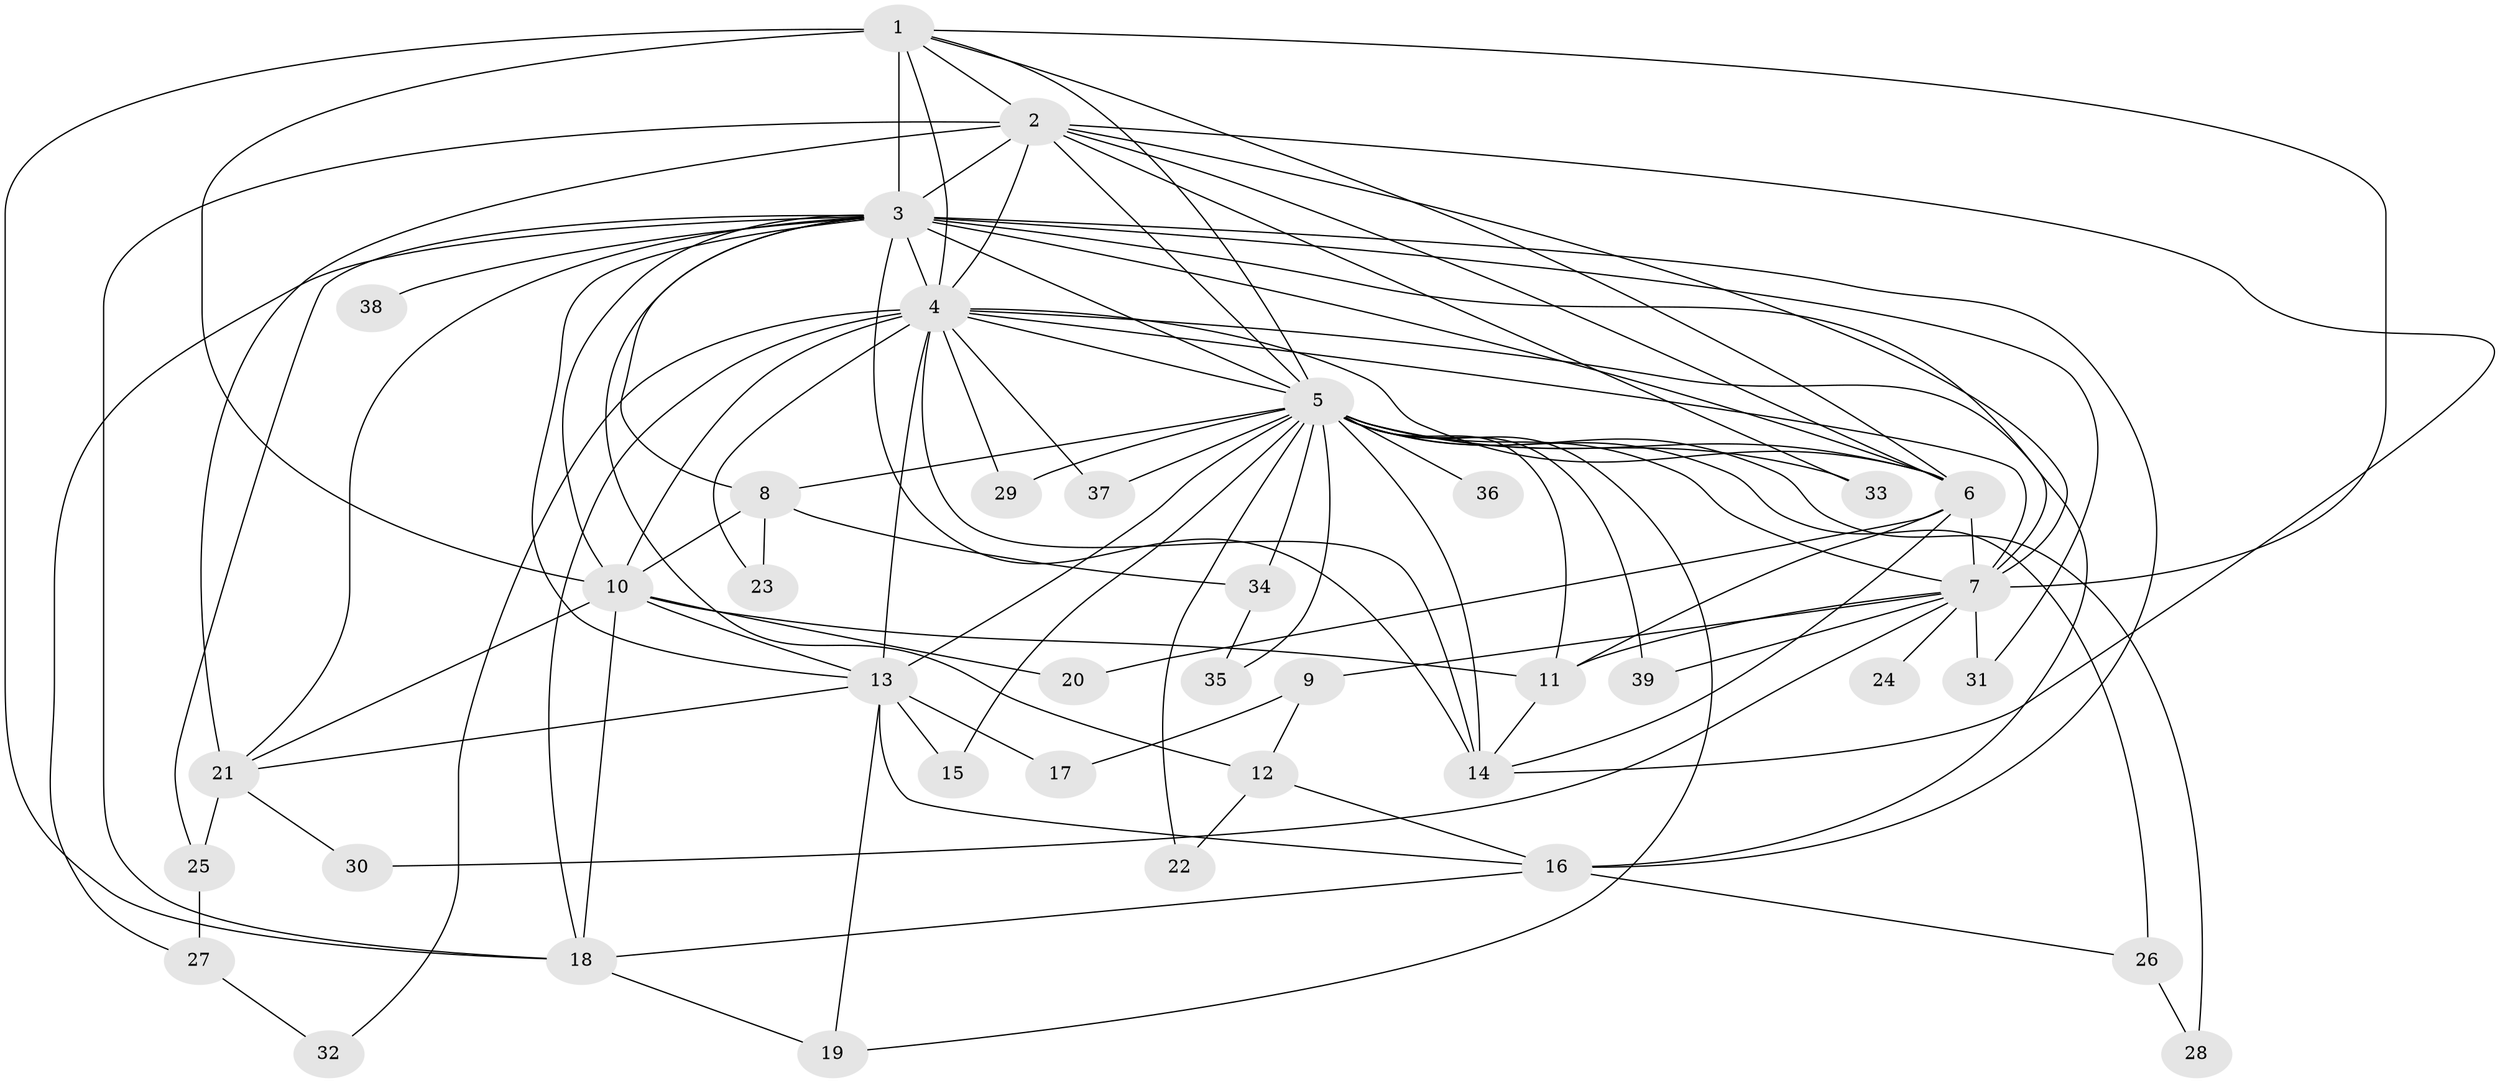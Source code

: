 // original degree distribution, {19: 0.012987012987012988, 18: 0.06493506493506493, 21: 0.012987012987012988, 13: 0.025974025974025976, 22: 0.012987012987012988, 2: 0.5454545454545454, 6: 0.012987012987012988, 4: 0.1038961038961039, 3: 0.16883116883116883, 5: 0.012987012987012988, 7: 0.025974025974025976}
// Generated by graph-tools (version 1.1) at 2025/35/03/09/25 02:35:07]
// undirected, 39 vertices, 99 edges
graph export_dot {
graph [start="1"]
  node [color=gray90,style=filled];
  1;
  2;
  3;
  4;
  5;
  6;
  7;
  8;
  9;
  10;
  11;
  12;
  13;
  14;
  15;
  16;
  17;
  18;
  19;
  20;
  21;
  22;
  23;
  24;
  25;
  26;
  27;
  28;
  29;
  30;
  31;
  32;
  33;
  34;
  35;
  36;
  37;
  38;
  39;
  1 -- 2 [weight=2.0];
  1 -- 3 [weight=3.0];
  1 -- 4 [weight=1.0];
  1 -- 5 [weight=2.0];
  1 -- 6 [weight=1.0];
  1 -- 7 [weight=1.0];
  1 -- 10 [weight=8.0];
  1 -- 18 [weight=1.0];
  2 -- 3 [weight=4.0];
  2 -- 4 [weight=2.0];
  2 -- 5 [weight=4.0];
  2 -- 6 [weight=3.0];
  2 -- 7 [weight=3.0];
  2 -- 14 [weight=1.0];
  2 -- 18 [weight=1.0];
  2 -- 21 [weight=6.0];
  2 -- 33 [weight=1.0];
  3 -- 4 [weight=3.0];
  3 -- 5 [weight=4.0];
  3 -- 6 [weight=3.0];
  3 -- 7 [weight=2.0];
  3 -- 8 [weight=1.0];
  3 -- 10 [weight=1.0];
  3 -- 12 [weight=1.0];
  3 -- 13 [weight=1.0];
  3 -- 14 [weight=1.0];
  3 -- 16 [weight=1.0];
  3 -- 21 [weight=2.0];
  3 -- 25 [weight=1.0];
  3 -- 27 [weight=1.0];
  3 -- 31 [weight=1.0];
  3 -- 38 [weight=2.0];
  4 -- 5 [weight=2.0];
  4 -- 6 [weight=1.0];
  4 -- 7 [weight=1.0];
  4 -- 10 [weight=2.0];
  4 -- 13 [weight=1.0];
  4 -- 14 [weight=2.0];
  4 -- 16 [weight=1.0];
  4 -- 18 [weight=1.0];
  4 -- 23 [weight=1.0];
  4 -- 29 [weight=1.0];
  4 -- 32 [weight=1.0];
  4 -- 37 [weight=1.0];
  5 -- 6 [weight=2.0];
  5 -- 7 [weight=2.0];
  5 -- 8 [weight=1.0];
  5 -- 11 [weight=2.0];
  5 -- 13 [weight=2.0];
  5 -- 14 [weight=1.0];
  5 -- 15 [weight=1.0];
  5 -- 19 [weight=1.0];
  5 -- 22 [weight=1.0];
  5 -- 26 [weight=1.0];
  5 -- 28 [weight=1.0];
  5 -- 29 [weight=1.0];
  5 -- 33 [weight=2.0];
  5 -- 34 [weight=1.0];
  5 -- 35 [weight=1.0];
  5 -- 36 [weight=1.0];
  5 -- 37 [weight=1.0];
  5 -- 39 [weight=1.0];
  6 -- 7 [weight=1.0];
  6 -- 11 [weight=1.0];
  6 -- 14 [weight=1.0];
  6 -- 20 [weight=1.0];
  7 -- 9 [weight=1.0];
  7 -- 11 [weight=1.0];
  7 -- 24 [weight=1.0];
  7 -- 30 [weight=1.0];
  7 -- 31 [weight=1.0];
  7 -- 39 [weight=1.0];
  8 -- 10 [weight=2.0];
  8 -- 23 [weight=1.0];
  8 -- 34 [weight=1.0];
  9 -- 12 [weight=1.0];
  9 -- 17 [weight=1.0];
  10 -- 11 [weight=1.0];
  10 -- 13 [weight=1.0];
  10 -- 18 [weight=1.0];
  10 -- 20 [weight=1.0];
  10 -- 21 [weight=1.0];
  11 -- 14 [weight=1.0];
  12 -- 16 [weight=1.0];
  12 -- 22 [weight=1.0];
  13 -- 15 [weight=1.0];
  13 -- 16 [weight=1.0];
  13 -- 17 [weight=1.0];
  13 -- 19 [weight=1.0];
  13 -- 21 [weight=1.0];
  16 -- 18 [weight=1.0];
  16 -- 26 [weight=1.0];
  18 -- 19 [weight=1.0];
  21 -- 25 [weight=1.0];
  21 -- 30 [weight=1.0];
  25 -- 27 [weight=1.0];
  26 -- 28 [weight=1.0];
  27 -- 32 [weight=1.0];
  34 -- 35 [weight=1.0];
}
